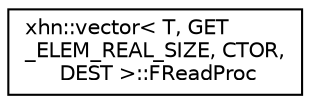 digraph "Graphical Class Hierarchy"
{
  edge [fontname="Helvetica",fontsize="10",labelfontname="Helvetica",labelfontsize="10"];
  node [fontname="Helvetica",fontsize="10",shape=record];
  rankdir="LR";
  Node1 [label="xhn::vector\< T, GET\l_ELEM_REAL_SIZE, CTOR,\l DEST \>::FReadProc",height=0.2,width=0.4,color="black", fillcolor="white", style="filled",URL="$structxhn_1_1vector_1_1_f_read_proc.html"];
}
